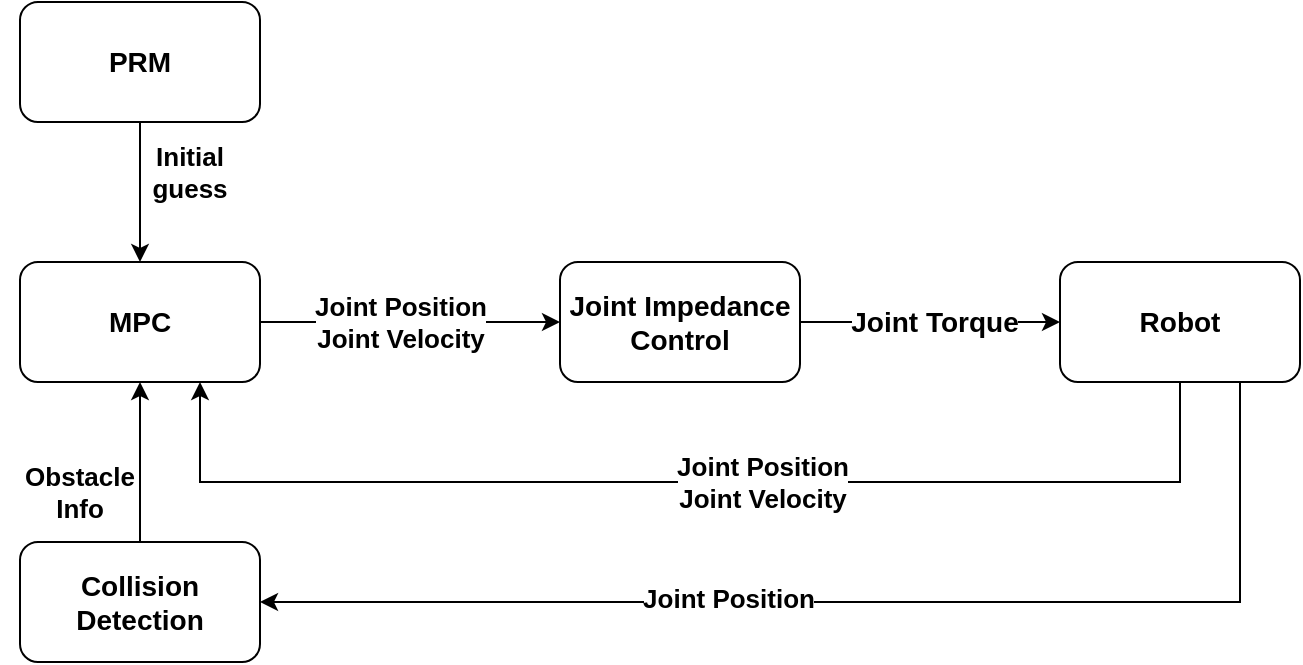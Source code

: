 <mxfile version="14.5.10" type="github">
  <diagram id="zI4bSE7aFxpX7vneduOT" name="Page-1">
    <mxGraphModel dx="1129" dy="672" grid="1" gridSize="10" guides="1" tooltips="1" connect="1" arrows="1" fold="1" page="1" pageScale="1" pageWidth="827" pageHeight="1169" math="0" shadow="0">
      <root>
        <mxCell id="0" />
        <mxCell id="1" parent="0" />
        <mxCell id="EL2SVbhgqxkOV3zBF3s5-6" value="" style="edgeStyle=orthogonalEdgeStyle;rounded=0;orthogonalLoop=1;jettySize=auto;html=1;" edge="1" parent="1" source="EL2SVbhgqxkOV3zBF3s5-1" target="EL2SVbhgqxkOV3zBF3s5-2">
          <mxGeometry relative="1" as="geometry" />
        </mxCell>
        <mxCell id="EL2SVbhgqxkOV3zBF3s5-7" value="&lt;font style=&quot;font-size: 13px&quot;&gt;&lt;b&gt;Joint Position&lt;br&gt;Joint Velocity&lt;/b&gt;&lt;/font&gt;" style="edgeLabel;html=1;align=center;verticalAlign=middle;resizable=0;points=[];" vertex="1" connectable="0" parent="EL2SVbhgqxkOV3zBF3s5-6">
          <mxGeometry x="-0.246" y="-1" relative="1" as="geometry">
            <mxPoint x="13" y="-1" as="offset" />
          </mxGeometry>
        </mxCell>
        <mxCell id="EL2SVbhgqxkOV3zBF3s5-1" value="&lt;b&gt;&lt;font style=&quot;font-size: 14px&quot;&gt;MPC&lt;/font&gt;&lt;/b&gt;" style="rounded=1;whiteSpace=wrap;html=1;" vertex="1" parent="1">
          <mxGeometry x="100" y="290" width="120" height="60" as="geometry" />
        </mxCell>
        <mxCell id="EL2SVbhgqxkOV3zBF3s5-4" value="" style="edgeStyle=orthogonalEdgeStyle;rounded=0;orthogonalLoop=1;jettySize=auto;html=1;" edge="1" parent="1" source="EL2SVbhgqxkOV3zBF3s5-2" target="EL2SVbhgqxkOV3zBF3s5-3">
          <mxGeometry relative="1" as="geometry" />
        </mxCell>
        <mxCell id="EL2SVbhgqxkOV3zBF3s5-5" value="&lt;font style=&quot;font-size: 14px&quot;&gt;&lt;b&gt;Joint Torque&lt;/b&gt;&lt;/font&gt;" style="edgeLabel;html=1;align=center;verticalAlign=middle;resizable=0;points=[];" vertex="1" connectable="0" parent="EL2SVbhgqxkOV3zBF3s5-4">
          <mxGeometry x="0.275" relative="1" as="geometry">
            <mxPoint x="-16" as="offset" />
          </mxGeometry>
        </mxCell>
        <mxCell id="EL2SVbhgqxkOV3zBF3s5-2" value="&lt;font style=&quot;font-size: 14px&quot;&gt;&lt;b&gt;Joint Impedance Control&lt;/b&gt;&lt;/font&gt;" style="rounded=1;whiteSpace=wrap;html=1;" vertex="1" parent="1">
          <mxGeometry x="370" y="290" width="120" height="60" as="geometry" />
        </mxCell>
        <mxCell id="EL2SVbhgqxkOV3zBF3s5-9" style="edgeStyle=orthogonalEdgeStyle;rounded=0;orthogonalLoop=1;jettySize=auto;html=1;" edge="1" parent="1" source="EL2SVbhgqxkOV3zBF3s5-3">
          <mxGeometry relative="1" as="geometry">
            <mxPoint x="190" y="350" as="targetPoint" />
            <Array as="points">
              <mxPoint x="680" y="400" />
              <mxPoint x="190" y="400" />
              <mxPoint x="190" y="350" />
            </Array>
          </mxGeometry>
        </mxCell>
        <mxCell id="EL2SVbhgqxkOV3zBF3s5-10" value="&lt;font style=&quot;font-size: 13px&quot;&gt;&lt;b&gt;Joint Position&lt;br&gt;Joint Velocity&lt;/b&gt;&lt;/font&gt;" style="edgeLabel;html=1;align=center;verticalAlign=middle;resizable=0;points=[];" vertex="1" connectable="0" parent="EL2SVbhgqxkOV3zBF3s5-9">
          <mxGeometry x="-0.121" relative="1" as="geometry">
            <mxPoint as="offset" />
          </mxGeometry>
        </mxCell>
        <mxCell id="EL2SVbhgqxkOV3zBF3s5-21" style="edgeStyle=orthogonalEdgeStyle;rounded=0;orthogonalLoop=1;jettySize=auto;html=1;exitX=0.75;exitY=1;exitDx=0;exitDy=0;entryX=1;entryY=0.5;entryDx=0;entryDy=0;" edge="1" parent="1" source="EL2SVbhgqxkOV3zBF3s5-3" target="EL2SVbhgqxkOV3zBF3s5-15">
          <mxGeometry relative="1" as="geometry" />
        </mxCell>
        <mxCell id="EL2SVbhgqxkOV3zBF3s5-22" value="&lt;font style=&quot;font-size: 13px&quot;&gt;&lt;b&gt;Joint Position&lt;/b&gt;&lt;/font&gt;" style="edgeLabel;html=1;align=center;verticalAlign=middle;resizable=0;points=[];" vertex="1" connectable="0" parent="EL2SVbhgqxkOV3zBF3s5-21">
          <mxGeometry x="0.22" y="-2" relative="1" as="geometry">
            <mxPoint as="offset" />
          </mxGeometry>
        </mxCell>
        <mxCell id="EL2SVbhgqxkOV3zBF3s5-3" value="&lt;font style=&quot;font-size: 14px&quot;&gt;&lt;b&gt;Robot&lt;/b&gt;&lt;/font&gt;" style="rounded=1;whiteSpace=wrap;html=1;" vertex="1" parent="1">
          <mxGeometry x="620" y="290" width="120" height="60" as="geometry" />
        </mxCell>
        <mxCell id="EL2SVbhgqxkOV3zBF3s5-12" value="" style="edgeStyle=orthogonalEdgeStyle;rounded=0;orthogonalLoop=1;jettySize=auto;html=1;" edge="1" parent="1" source="EL2SVbhgqxkOV3zBF3s5-11" target="EL2SVbhgqxkOV3zBF3s5-1">
          <mxGeometry relative="1" as="geometry">
            <Array as="points">
              <mxPoint x="160" y="260" />
              <mxPoint x="160" y="260" />
            </Array>
          </mxGeometry>
        </mxCell>
        <mxCell id="EL2SVbhgqxkOV3zBF3s5-11" value="&lt;font style=&quot;font-size: 14px&quot;&gt;&lt;b&gt;PRM&lt;/b&gt;&lt;/font&gt;" style="rounded=1;whiteSpace=wrap;html=1;" vertex="1" parent="1">
          <mxGeometry x="100" y="160" width="120" height="60" as="geometry" />
        </mxCell>
        <mxCell id="EL2SVbhgqxkOV3zBF3s5-14" value="&lt;font size=&quot;1&quot;&gt;&lt;b style=&quot;font-size: 13px&quot;&gt;Initial guess&lt;/b&gt;&lt;/font&gt;" style="text;html=1;strokeColor=none;fillColor=none;align=center;verticalAlign=middle;whiteSpace=wrap;rounded=0;" vertex="1" parent="1">
          <mxGeometry x="150" y="230" width="70" height="30" as="geometry" />
        </mxCell>
        <mxCell id="EL2SVbhgqxkOV3zBF3s5-23" value="" style="edgeStyle=orthogonalEdgeStyle;rounded=0;orthogonalLoop=1;jettySize=auto;html=1;" edge="1" parent="1" source="EL2SVbhgqxkOV3zBF3s5-15" target="EL2SVbhgqxkOV3zBF3s5-1">
          <mxGeometry relative="1" as="geometry" />
        </mxCell>
        <mxCell id="EL2SVbhgqxkOV3zBF3s5-15" value="&lt;font style=&quot;font-size: 14px&quot;&gt;&lt;b&gt;Collision Detection&lt;/b&gt;&lt;/font&gt;" style="rounded=1;whiteSpace=wrap;html=1;" vertex="1" parent="1">
          <mxGeometry x="100" y="430" width="120" height="60" as="geometry" />
        </mxCell>
        <mxCell id="EL2SVbhgqxkOV3zBF3s5-24" value="&lt;font style=&quot;font-size: 13px&quot;&gt;&lt;b&gt;Obstacle&lt;br&gt;Info&lt;/b&gt;&lt;/font&gt;" style="text;html=1;strokeColor=none;fillColor=none;align=center;verticalAlign=middle;whiteSpace=wrap;rounded=0;" vertex="1" parent="1">
          <mxGeometry x="90" y="380" width="80" height="50" as="geometry" />
        </mxCell>
      </root>
    </mxGraphModel>
  </diagram>
</mxfile>
